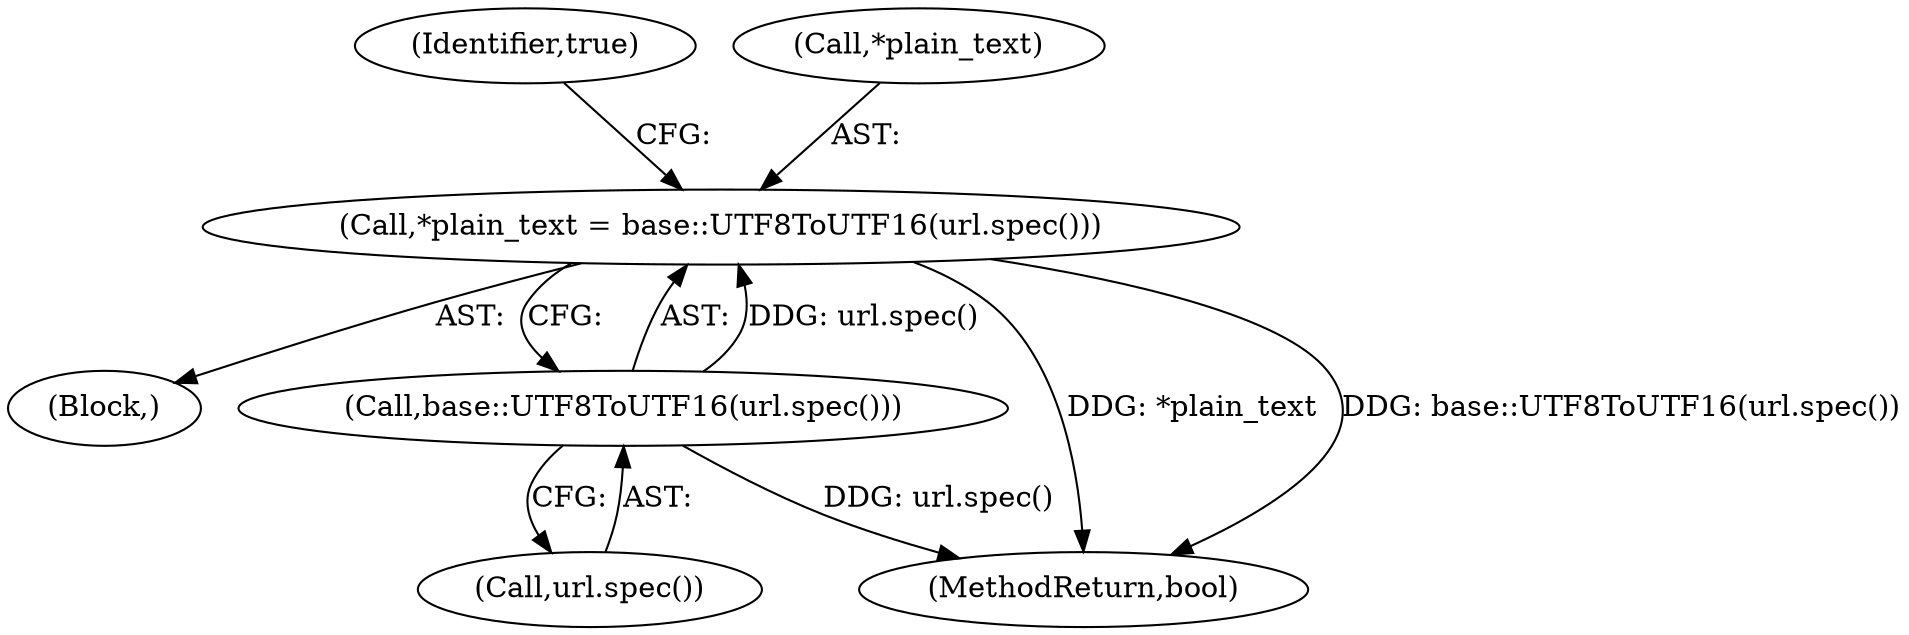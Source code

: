 digraph "0_Chrome_e93dc535728da259ec16d1c3cc393f80b25f64ae_5@pointer" {
"1000159" [label="(Call,*plain_text = base::UTF8ToUTF16(url.spec()))"];
"1000162" [label="(Call,base::UTF8ToUTF16(url.spec()))"];
"1000165" [label="(Identifier,true)"];
"1000160" [label="(Call,*plain_text)"];
"1000159" [label="(Call,*plain_text = base::UTF8ToUTF16(url.spec()))"];
"1000158" [label="(Block,)"];
"1000162" [label="(Call,base::UTF8ToUTF16(url.spec()))"];
"1000168" [label="(MethodReturn,bool)"];
"1000163" [label="(Call,url.spec())"];
"1000159" -> "1000158"  [label="AST: "];
"1000159" -> "1000162"  [label="CFG: "];
"1000160" -> "1000159"  [label="AST: "];
"1000162" -> "1000159"  [label="AST: "];
"1000165" -> "1000159"  [label="CFG: "];
"1000159" -> "1000168"  [label="DDG: *plain_text"];
"1000159" -> "1000168"  [label="DDG: base::UTF8ToUTF16(url.spec())"];
"1000162" -> "1000159"  [label="DDG: url.spec()"];
"1000162" -> "1000163"  [label="CFG: "];
"1000163" -> "1000162"  [label="AST: "];
"1000162" -> "1000168"  [label="DDG: url.spec()"];
}
